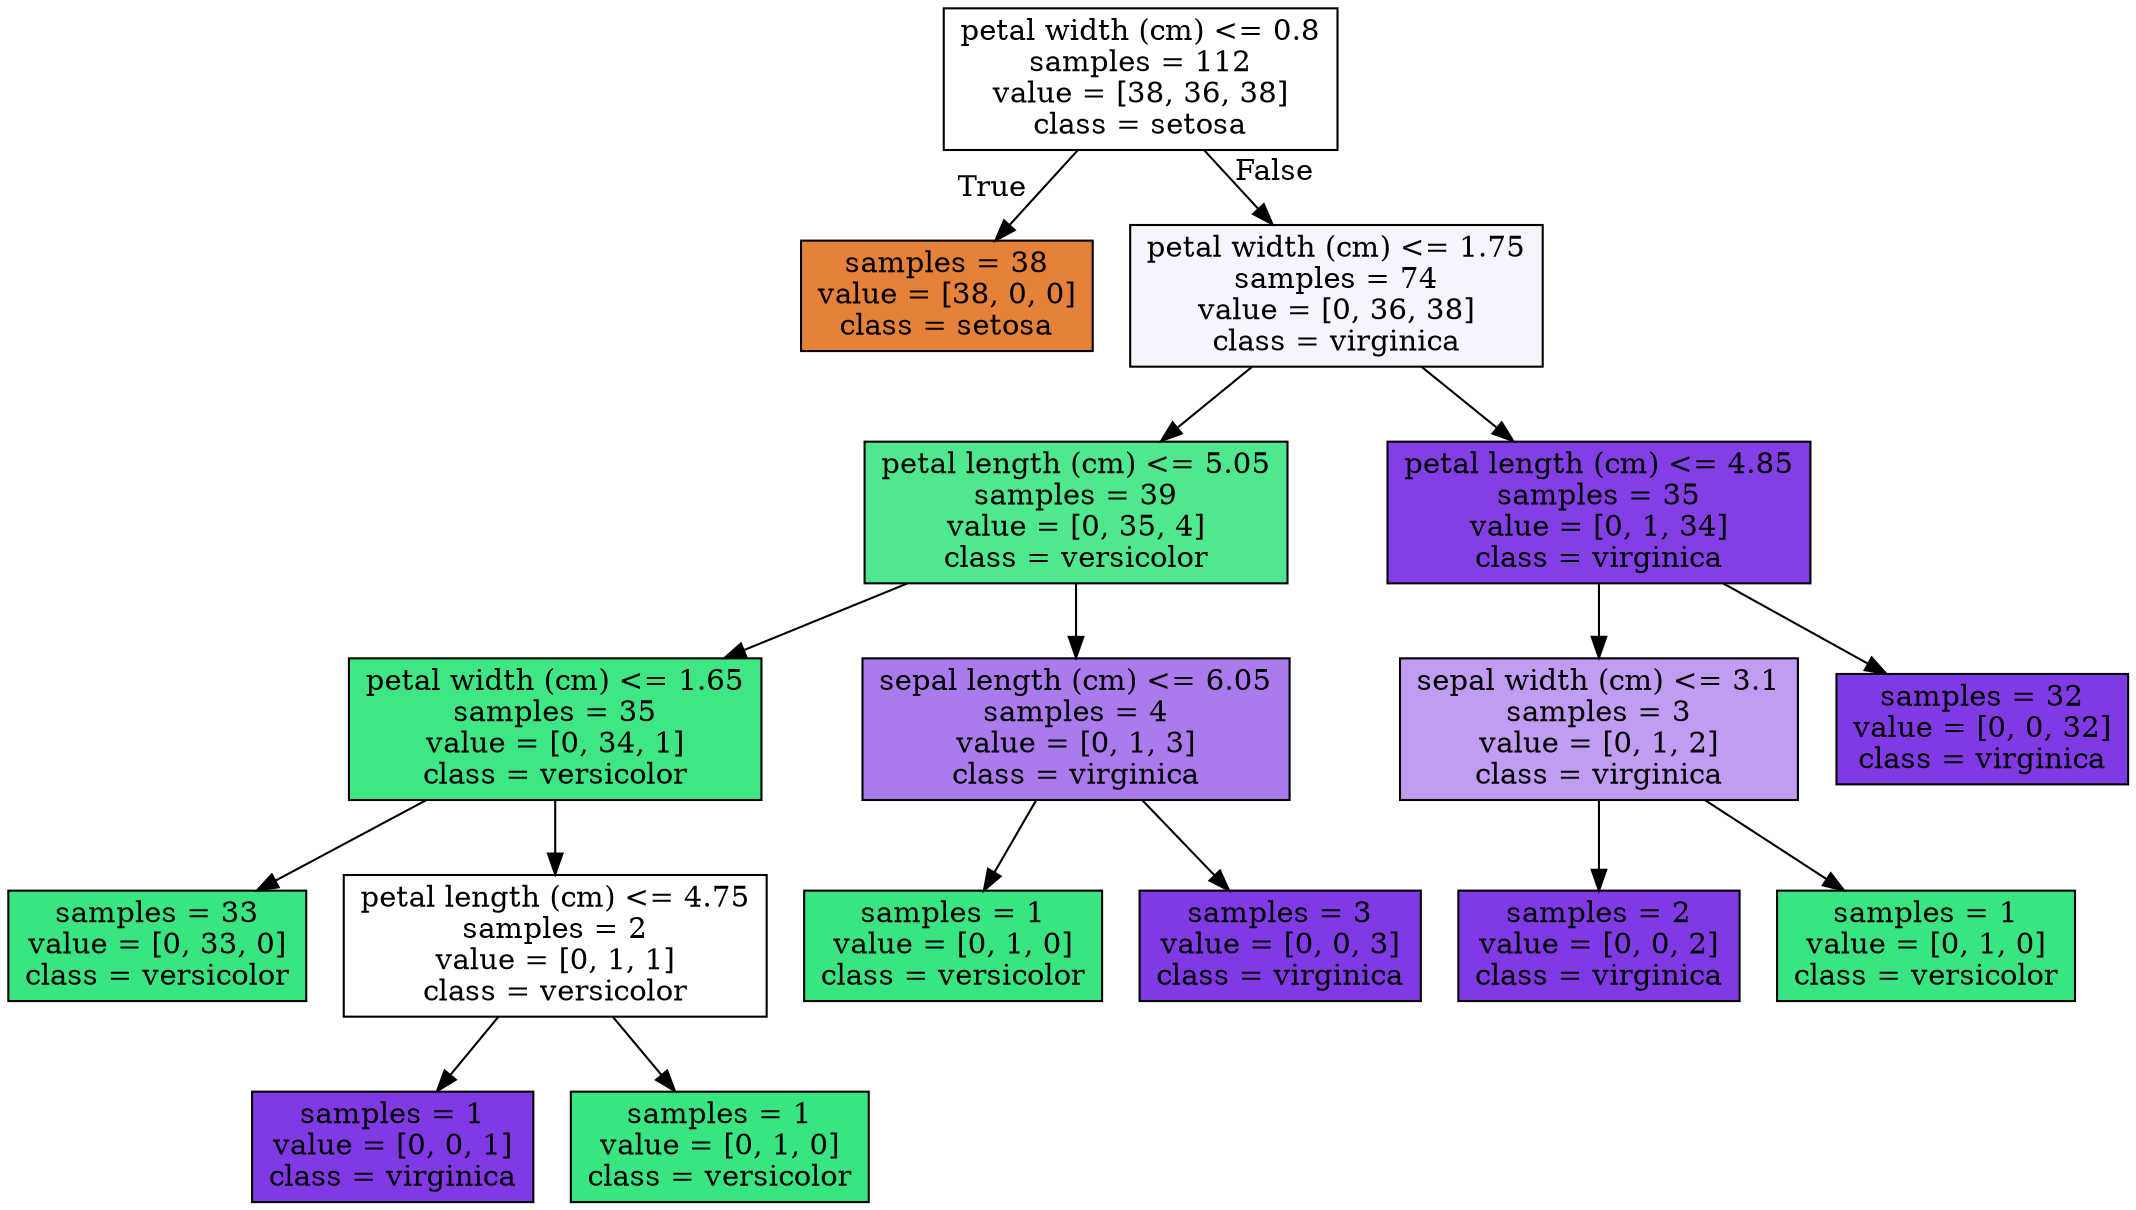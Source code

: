 digraph Tree {
node [shape=box, style="filled", color="black"] ;
0 [label="petal width (cm) <= 0.8\nsamples = 112\nvalue = [38, 36, 38]\nclass = setosa", fillcolor="#e5813900"] ;
1 [label="samples = 38\nvalue = [38, 0, 0]\nclass = setosa", fillcolor="#e58139ff"] ;
0 -> 1 [labeldistance=2.5, labelangle=45, headlabel="True"] ;
2 [label="petal width (cm) <= 1.75\nsamples = 74\nvalue = [0, 36, 38]\nclass = virginica", fillcolor="#8139e50d"] ;
0 -> 2 [labeldistance=2.5, labelangle=-45, headlabel="False"] ;
3 [label="petal length (cm) <= 5.05\nsamples = 39\nvalue = [0, 35, 4]\nclass = versicolor", fillcolor="#39e581e2"] ;
2 -> 3 ;
4 [label="petal width (cm) <= 1.65\nsamples = 35\nvalue = [0, 34, 1]\nclass = versicolor", fillcolor="#39e581f8"] ;
3 -> 4 ;
5 [label="samples = 33\nvalue = [0, 33, 0]\nclass = versicolor", fillcolor="#39e581ff"] ;
4 -> 5 ;
6 [label="petal length (cm) <= 4.75\nsamples = 2\nvalue = [0, 1, 1]\nclass = versicolor", fillcolor="#39e58100"] ;
4 -> 6 ;
7 [label="samples = 1\nvalue = [0, 0, 1]\nclass = virginica", fillcolor="#8139e5ff"] ;
6 -> 7 ;
8 [label="samples = 1\nvalue = [0, 1, 0]\nclass = versicolor", fillcolor="#39e581ff"] ;
6 -> 8 ;
9 [label="sepal length (cm) <= 6.05\nsamples = 4\nvalue = [0, 1, 3]\nclass = virginica", fillcolor="#8139e5aa"] ;
3 -> 9 ;
10 [label="samples = 1\nvalue = [0, 1, 0]\nclass = versicolor", fillcolor="#39e581ff"] ;
9 -> 10 ;
11 [label="samples = 3\nvalue = [0, 0, 3]\nclass = virginica", fillcolor="#8139e5ff"] ;
9 -> 11 ;
12 [label="petal length (cm) <= 4.85\nsamples = 35\nvalue = [0, 1, 34]\nclass = virginica", fillcolor="#8139e5f8"] ;
2 -> 12 ;
13 [label="sepal width (cm) <= 3.1\nsamples = 3\nvalue = [0, 1, 2]\nclass = virginica", fillcolor="#8139e57f"] ;
12 -> 13 ;
14 [label="samples = 2\nvalue = [0, 0, 2]\nclass = virginica", fillcolor="#8139e5ff"] ;
13 -> 14 ;
15 [label="samples = 1\nvalue = [0, 1, 0]\nclass = versicolor", fillcolor="#39e581ff"] ;
13 -> 15 ;
16 [label="samples = 32\nvalue = [0, 0, 32]\nclass = virginica", fillcolor="#8139e5ff"] ;
12 -> 16 ;
}